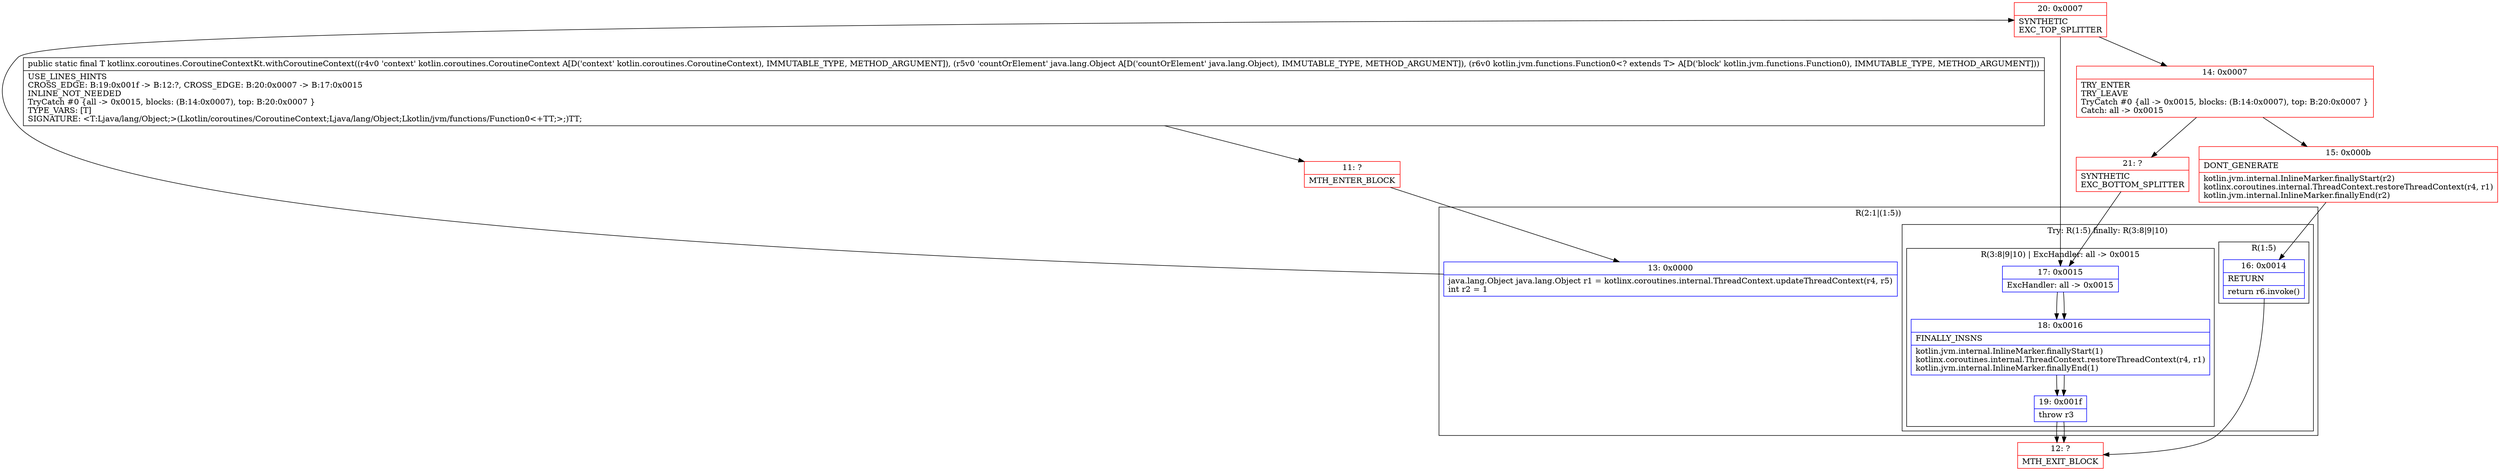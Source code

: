 digraph "CFG forkotlinx.coroutines.CoroutineContextKt.withCoroutineContext(Lkotlin\/coroutines\/CoroutineContext;Ljava\/lang\/Object;Lkotlin\/jvm\/functions\/Function0;)Ljava\/lang\/Object;" {
subgraph cluster_Region_974146673 {
label = "R(2:1|(1:5))";
node [shape=record,color=blue];
Node_13 [shape=record,label="{13\:\ 0x0000|java.lang.Object java.lang.Object r1 = kotlinx.coroutines.internal.ThreadContext.updateThreadContext(r4, r5)\lint r2 = 1\l}"];
subgraph cluster_TryCatchRegion_341063633 {
label = "Try: R(1:5) finally: R(3:8|9|10)";
node [shape=record,color=blue];
subgraph cluster_Region_1506564710 {
label = "R(1:5)";
node [shape=record,color=blue];
Node_16 [shape=record,label="{16\:\ 0x0014|RETURN\l|return r6.invoke()\l}"];
}
subgraph cluster_Region_1507708278 {
label = "R(3:8|9|10) | ExcHandler: all \-\> 0x0015\l";
node [shape=record,color=blue];
Node_17 [shape=record,label="{17\:\ 0x0015|ExcHandler: all \-\> 0x0015\l}"];
Node_18 [shape=record,label="{18\:\ 0x0016|FINALLY_INSNS\l|kotlin.jvm.internal.InlineMarker.finallyStart(1)\lkotlinx.coroutines.internal.ThreadContext.restoreThreadContext(r4, r1)\lkotlin.jvm.internal.InlineMarker.finallyEnd(1)\l}"];
Node_19 [shape=record,label="{19\:\ 0x001f|throw r3\l}"];
}
}
}
subgraph cluster_Region_1507708278 {
label = "R(3:8|9|10) | ExcHandler: all \-\> 0x0015\l";
node [shape=record,color=blue];
Node_17 [shape=record,label="{17\:\ 0x0015|ExcHandler: all \-\> 0x0015\l}"];
Node_18 [shape=record,label="{18\:\ 0x0016|FINALLY_INSNS\l|kotlin.jvm.internal.InlineMarker.finallyStart(1)\lkotlinx.coroutines.internal.ThreadContext.restoreThreadContext(r4, r1)\lkotlin.jvm.internal.InlineMarker.finallyEnd(1)\l}"];
Node_19 [shape=record,label="{19\:\ 0x001f|throw r3\l}"];
}
Node_11 [shape=record,color=red,label="{11\:\ ?|MTH_ENTER_BLOCK\l}"];
Node_20 [shape=record,color=red,label="{20\:\ 0x0007|SYNTHETIC\lEXC_TOP_SPLITTER\l}"];
Node_14 [shape=record,color=red,label="{14\:\ 0x0007|TRY_ENTER\lTRY_LEAVE\lTryCatch #0 \{all \-\> 0x0015, blocks: (B:14:0x0007), top: B:20:0x0007 \}\lCatch: all \-\> 0x0015\l}"];
Node_15 [shape=record,color=red,label="{15\:\ 0x000b|DONT_GENERATE\l|kotlin.jvm.internal.InlineMarker.finallyStart(r2)\lkotlinx.coroutines.internal.ThreadContext.restoreThreadContext(r4, r1)\lkotlin.jvm.internal.InlineMarker.finallyEnd(r2)\l}"];
Node_12 [shape=record,color=red,label="{12\:\ ?|MTH_EXIT_BLOCK\l}"];
Node_21 [shape=record,color=red,label="{21\:\ ?|SYNTHETIC\lEXC_BOTTOM_SPLITTER\l}"];
MethodNode[shape=record,label="{public static final T kotlinx.coroutines.CoroutineContextKt.withCoroutineContext((r4v0 'context' kotlin.coroutines.CoroutineContext A[D('context' kotlin.coroutines.CoroutineContext), IMMUTABLE_TYPE, METHOD_ARGUMENT]), (r5v0 'countOrElement' java.lang.Object A[D('countOrElement' java.lang.Object), IMMUTABLE_TYPE, METHOD_ARGUMENT]), (r6v0 kotlin.jvm.functions.Function0\<? extends T\> A[D('block' kotlin.jvm.functions.Function0), IMMUTABLE_TYPE, METHOD_ARGUMENT]))  | USE_LINES_HINTS\lCROSS_EDGE: B:19:0x001f \-\> B:12:?, CROSS_EDGE: B:20:0x0007 \-\> B:17:0x0015\lINLINE_NOT_NEEDED\lTryCatch #0 \{all \-\> 0x0015, blocks: (B:14:0x0007), top: B:20:0x0007 \}\lTYPE_VARS: [T]\lSIGNATURE: \<T:Ljava\/lang\/Object;\>(Lkotlin\/coroutines\/CoroutineContext;Ljava\/lang\/Object;Lkotlin\/jvm\/functions\/Function0\<+TT;\>;)TT;\l}"];
MethodNode -> Node_11;Node_13 -> Node_20;
Node_16 -> Node_12;
Node_17 -> Node_18;
Node_18 -> Node_19;
Node_19 -> Node_12;
Node_17 -> Node_18;
Node_18 -> Node_19;
Node_19 -> Node_12;
Node_11 -> Node_13;
Node_20 -> Node_14;
Node_20 -> Node_17;
Node_14 -> Node_15;
Node_14 -> Node_21;
Node_15 -> Node_16;
Node_21 -> Node_17;
}

